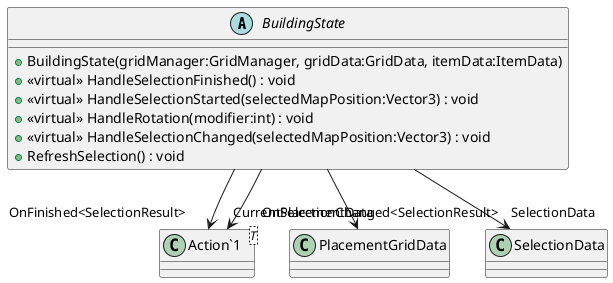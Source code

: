@startuml
abstract class BuildingState {
    + BuildingState(gridManager:GridManager, gridData:GridData, itemData:ItemData)
    + <<virtual>> HandleSelectionFinished() : void
    + <<virtual>> HandleSelectionStarted(selectedMapPosition:Vector3) : void
    + <<virtual>> HandleRotation(modifier:int) : void
    + <<virtual>> HandleSelectionChanged(selectedMapPosition:Vector3) : void
    + RefreshSelection() : void
}
class "Action`1"<T> {
}
BuildingState --> "CurrentPlacementData" PlacementGridData
BuildingState --> "SelectionData" SelectionData
BuildingState --> "OnFinished<SelectionResult>" "Action`1"
BuildingState --> "OnSelectionChanged<SelectionResult>" "Action`1"
@enduml
